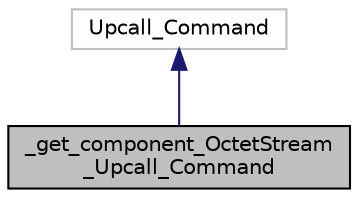 digraph "_get_component_OctetStream_Upcall_Command"
{
 // INTERACTIVE_SVG=YES
  edge [fontname="Helvetica",fontsize="10",labelfontname="Helvetica",labelfontsize="10"];
  node [fontname="Helvetica",fontsize="10",shape=record];
  Node1 [label="_get_component_OctetStream\l_Upcall_Command",height=0.2,width=0.4,color="black", fillcolor="grey75", style="filled", fontcolor="black"];
  Node2 -> Node1 [dir="back",color="midnightblue",fontsize="10",style="solid",fontname="Helvetica"];
  Node2 [label="Upcall_Command",height=0.2,width=0.4,color="grey75", fillcolor="white", style="filled"];
}

